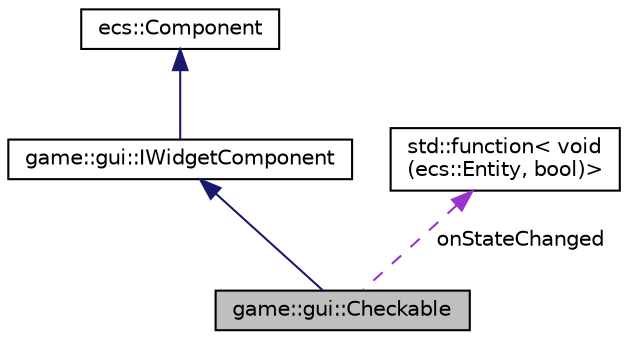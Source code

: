 digraph "game::gui::Checkable"
{
 // LATEX_PDF_SIZE
  edge [fontname="Helvetica",fontsize="10",labelfontname="Helvetica",labelfontsize="10"];
  node [fontname="Helvetica",fontsize="10",shape=record];
  Node1 [label="game::gui::Checkable",height=0.2,width=0.4,color="black", fillcolor="grey75", style="filled", fontcolor="black",tooltip="Checkable component, used for checkbox widgets."];
  Node2 -> Node1 [dir="back",color="midnightblue",fontsize="10",style="solid",fontname="Helvetica"];
  Node2 [label="game::gui::IWidgetComponent",height=0.2,width=0.4,color="black", fillcolor="white", style="filled",URL="$classgame_1_1gui_1_1_i_widget_component.html",tooltip="Base class for all widgets components."];
  Node3 -> Node2 [dir="back",color="midnightblue",fontsize="10",style="solid",fontname="Helvetica"];
  Node3 [label="ecs::Component",height=0.2,width=0.4,color="black", fillcolor="white", style="filled",URL="$classecs_1_1_component.html",tooltip="The base component type, all components must inherit from Component."];
  Node4 -> Node1 [dir="back",color="darkorchid3",fontsize="10",style="dashed",label=" onStateChanged" ,fontname="Helvetica"];
  Node4 [label="std::function\< void\l(ecs::Entity, bool)\>",height=0.2,width=0.4,color="black", fillcolor="white", style="filled",URL="/home/runner/work/Bomberman-Global-Offensive/Bomberman-Global-Offensive/doc/external/cppreference-doxygen-web.tag.xml$cpp/utility/functional/function.html",tooltip=" "];
}
